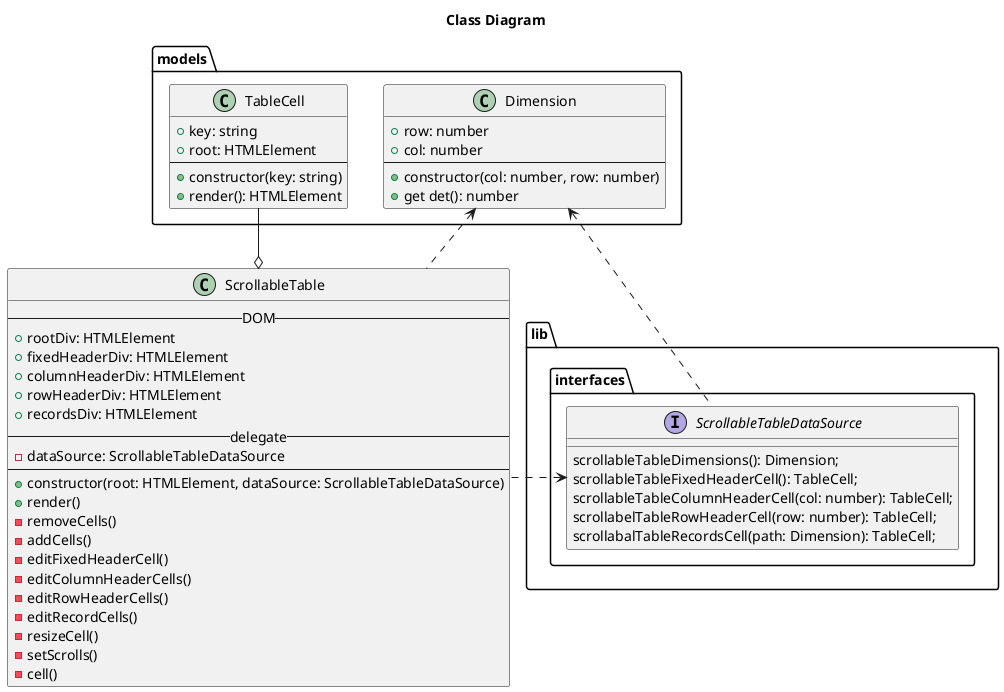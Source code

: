@startuml class_diagram
title Class Diagram

package lib {
    package interfaces {
        interface ScrollableTableDataSource {
            scrollableTableDimensions(): Dimension;
            scrollableTableFixedHeaderCell(): TableCell;
            scrollableTableColumnHeaderCell(col: number): TableCell;
            scrollabelTableRowHeaderCell(row: number): TableCell;
            scrollabalTableRecordsCell(path: Dimension): TableCell;
        }
    }
}

package models {

    class Dimension {
        + row: number
        + col: number
        --
        + constructor(col: number, row: number)
        + get det(): number
    }

    class TableCell {
        + key: string
        + root: HTMLElement
        --
        + constructor(key: string)
        + render(): HTMLElement
    }

    Dimension <.. ScrollableTableDataSource
}


class ScrollableTable {
    -- DOM --
    + rootDiv: HTMLElement
    + fixedHeaderDiv: HTMLElement
    + columnHeaderDiv: HTMLElement
    + rowHeaderDiv: HTMLElement
    + recordsDiv: HTMLElement
    -- delegate --
    - dataSource: ScrollableTableDataSource
    --
    + constructor(root: HTMLElement, dataSource: ScrollableTableDataSource)
    + render()
    - removeCells()
    - addCells()
    - editFixedHeaderCell()
    - editColumnHeaderCells()
    - editRowHeaderCells()
    - editRecordCells()
    - resizeCell()
    - setScrolls()
    - cell()
}

ScrollableTableDataSource <.. ScrollableTable
Dimension <.. ScrollableTable 
ScrollableTable o-- TableCell



@enduml